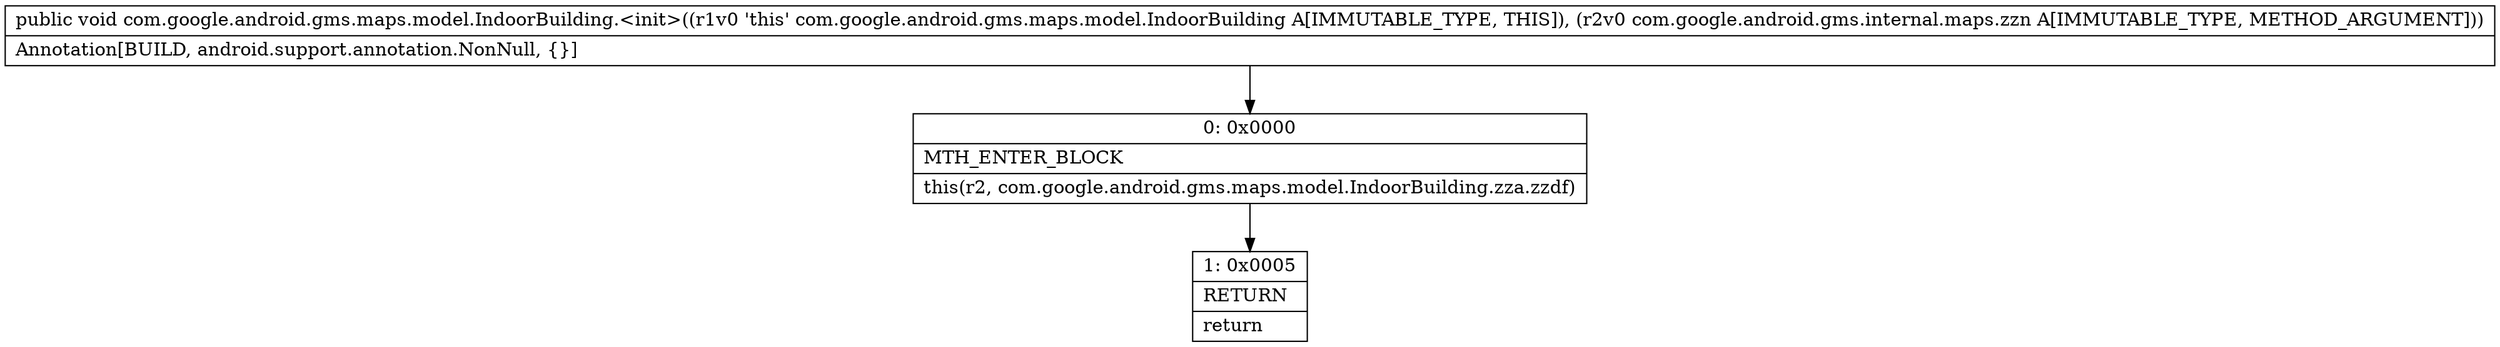 digraph "CFG forcom.google.android.gms.maps.model.IndoorBuilding.\<init\>(Lcom\/google\/android\/gms\/internal\/maps\/zzn;)V" {
Node_0 [shape=record,label="{0\:\ 0x0000|MTH_ENTER_BLOCK\l|this(r2, com.google.android.gms.maps.model.IndoorBuilding.zza.zzdf)\l}"];
Node_1 [shape=record,label="{1\:\ 0x0005|RETURN\l|return\l}"];
MethodNode[shape=record,label="{public void com.google.android.gms.maps.model.IndoorBuilding.\<init\>((r1v0 'this' com.google.android.gms.maps.model.IndoorBuilding A[IMMUTABLE_TYPE, THIS]), (r2v0 com.google.android.gms.internal.maps.zzn A[IMMUTABLE_TYPE, METHOD_ARGUMENT]))  | Annotation[BUILD, android.support.annotation.NonNull, \{\}]\l}"];
MethodNode -> Node_0;
Node_0 -> Node_1;
}

